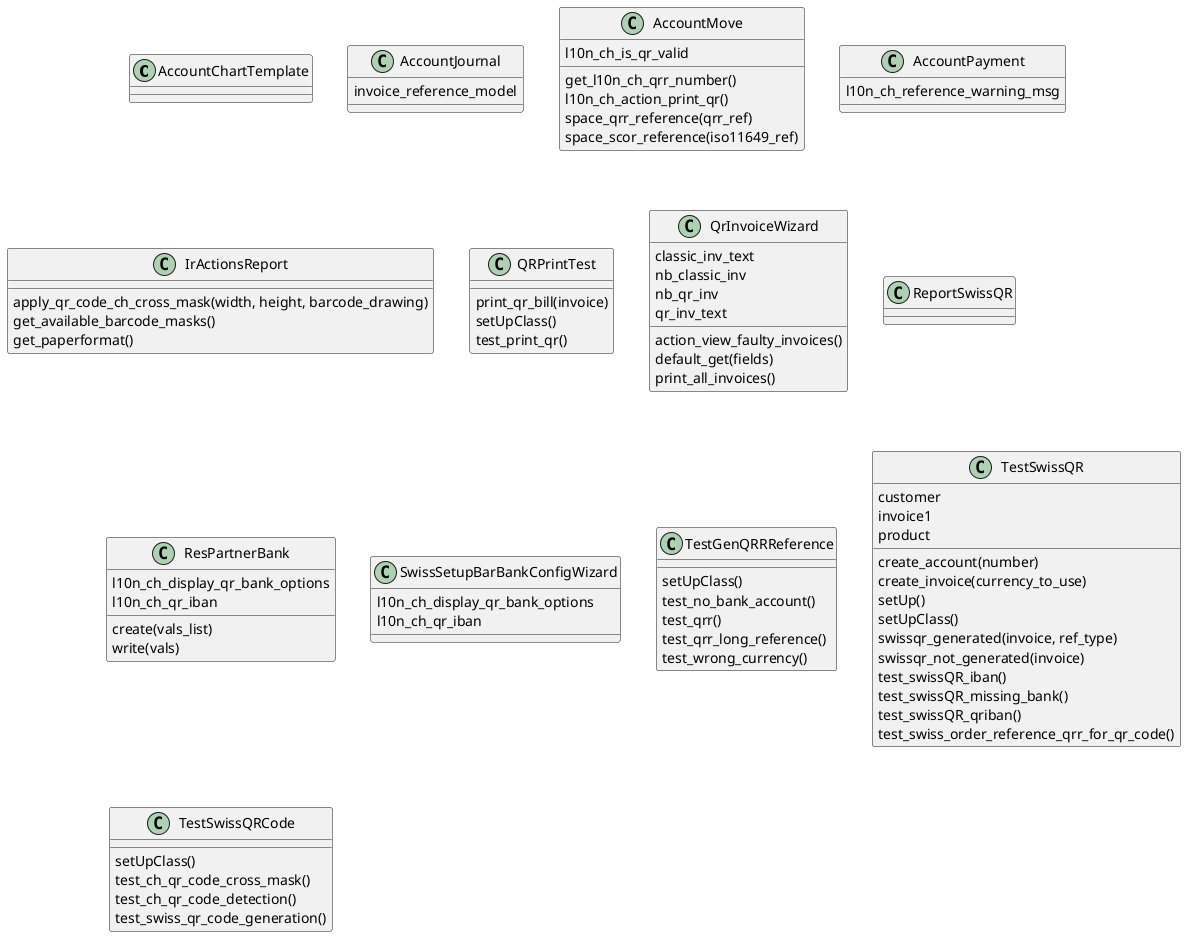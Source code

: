 @startuml classes_l10n_ch
set namespaceSeparator none
class "AccountChartTemplate" as odoo_src.odoo.addons.l10n_ch.models.template_ch.AccountChartTemplate {
}
class "AccountJournal" as odoo_src.odoo.addons.l10n_ch.models.account_journal.AccountJournal {
  invoice_reference_model
}
class "AccountMove" as odoo_src.odoo.addons.l10n_ch.models.account_invoice.AccountMove {
  l10n_ch_is_qr_valid
  get_l10n_ch_qrr_number()
  l10n_ch_action_print_qr()
  space_qrr_reference(qrr_ref)
  space_scor_reference(iso11649_ref)
}
class "AccountPayment" as odoo_src.odoo.addons.l10n_ch.models.account_payment.AccountPayment {
  l10n_ch_reference_warning_msg
}
class "IrActionsReport" as odoo_src.odoo.addons.l10n_ch.models.ir_actions_report.IrActionsReport {
  apply_qr_code_ch_cross_mask(width, height, barcode_drawing)
  get_available_barcode_masks()
  get_paperformat()
}
class "QRPrintTest" as odoo_src.odoo.addons.l10n_ch.tests.test_l10n_ch_qr_print.QRPrintTest {
  print_qr_bill(invoice)
  setUpClass()
  test_print_qr()
}
class "QrInvoiceWizard" as odoo_src.odoo.addons.l10n_ch.wizard.qr_invoice_wizard.QrInvoiceWizard {
  classic_inv_text
  nb_classic_inv
  nb_qr_inv
  qr_inv_text
  action_view_faulty_invoices()
  default_get(fields)
  print_all_invoices()
}
class "ReportSwissQR" as odoo_src.odoo.addons.l10n_ch.report.swissqr_report.ReportSwissQR {
}
class "ResPartnerBank" as odoo_src.odoo.addons.l10n_ch.models.res_bank.ResPartnerBank {
  l10n_ch_display_qr_bank_options
  l10n_ch_qr_iban
  create(vals_list)
  write(vals)
}
class "SwissSetupBarBankConfigWizard" as odoo_src.odoo.addons.l10n_ch.wizard.setup_wizards.SwissSetupBarBankConfigWizard {
  l10n_ch_display_qr_bank_options
  l10n_ch_qr_iban
}
class "TestGenQRRReference" as odoo_src.odoo.addons.l10n_ch.tests.test_gen_qrr_reference.TestGenQRRReference {
  setUpClass()
  test_no_bank_account()
  test_qrr()
  test_qrr_long_reference()
  test_wrong_currency()
}
class "TestSwissQR" as odoo_src.odoo.addons.l10n_ch.tests.test_swissqr.TestSwissQR {
  customer
  invoice1
  product
  create_account(number)
  create_invoice(currency_to_use)
  setUp()
  setUpClass()
  swissqr_generated(invoice, ref_type)
  swissqr_not_generated(invoice)
  test_swissQR_iban()
  test_swissQR_missing_bank()
  test_swissQR_qriban()
  test_swiss_order_reference_qrr_for_qr_code()
}
class "TestSwissQRCode" as odoo_src.odoo.addons.l10n_ch.tests.test_ch_qr_code.TestSwissQRCode {
  setUpClass()
  test_ch_qr_code_cross_mask()
  test_ch_qr_code_detection()
  test_swiss_qr_code_generation()
}
@enduml

